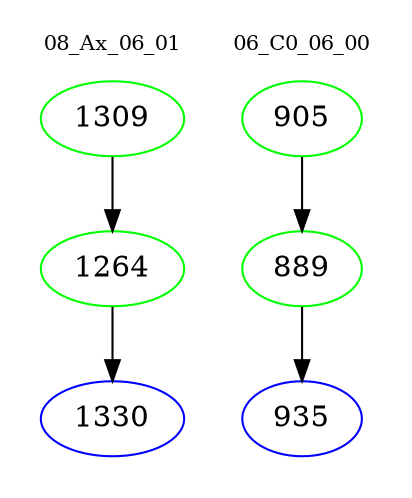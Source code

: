 digraph{
subgraph cluster_0 {
color = white
label = "08_Ax_06_01";
fontsize=10;
T0_1309 [label="1309", color="green"]
T0_1309 -> T0_1264 [color="black"]
T0_1264 [label="1264", color="green"]
T0_1264 -> T0_1330 [color="black"]
T0_1330 [label="1330", color="blue"]
}
subgraph cluster_1 {
color = white
label = "06_C0_06_00";
fontsize=10;
T1_905 [label="905", color="green"]
T1_905 -> T1_889 [color="black"]
T1_889 [label="889", color="green"]
T1_889 -> T1_935 [color="black"]
T1_935 [label="935", color="blue"]
}
}
